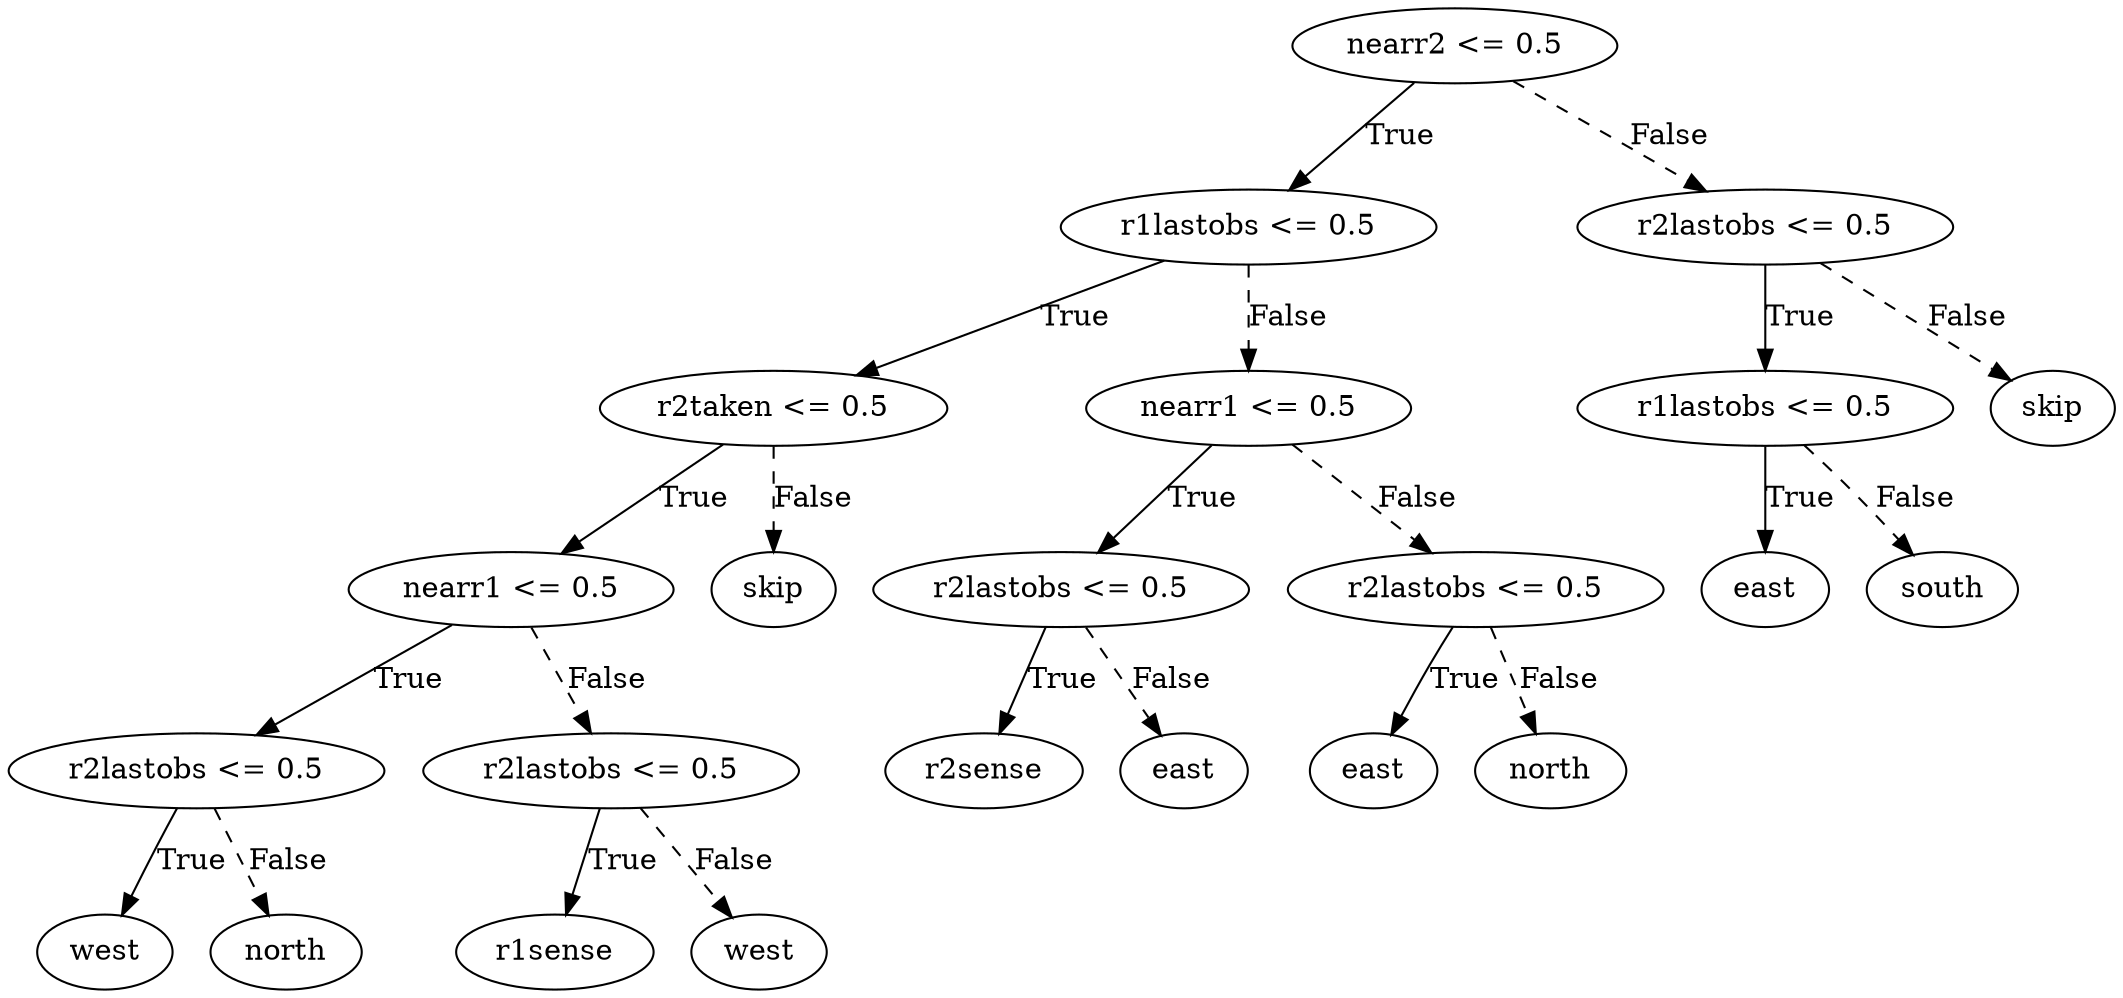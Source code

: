 digraph {
0 [label="nearr2 <= 0.5"];
1 [label="r1lastobs <= 0.5"];
2 [label="r2taken <= 0.5"];
3 [label="nearr1 <= 0.5"];
4 [label="r2lastobs <= 0.5"];
5 [label="west"];
4 -> 5 [label="True"];
6 [label="north"];
4 -> 6 [style="dashed", label="False"];
3 -> 4 [label="True"];
7 [label="r2lastobs <= 0.5"];
8 [label="r1sense"];
7 -> 8 [label="True"];
9 [label="west"];
7 -> 9 [style="dashed", label="False"];
3 -> 7 [style="dashed", label="False"];
2 -> 3 [label="True"];
10 [label="skip"];
2 -> 10 [style="dashed", label="False"];
1 -> 2 [label="True"];
11 [label="nearr1 <= 0.5"];
12 [label="r2lastobs <= 0.5"];
13 [label="r2sense"];
12 -> 13 [label="True"];
14 [label="east"];
12 -> 14 [style="dashed", label="False"];
11 -> 12 [label="True"];
15 [label="r2lastobs <= 0.5"];
16 [label="east"];
15 -> 16 [label="True"];
17 [label="north"];
15 -> 17 [style="dashed", label="False"];
11 -> 15 [style="dashed", label="False"];
1 -> 11 [style="dashed", label="False"];
0 -> 1 [label="True"];
18 [label="r2lastobs <= 0.5"];
19 [label="r1lastobs <= 0.5"];
20 [label="east"];
19 -> 20 [label="True"];
21 [label="south"];
19 -> 21 [style="dashed", label="False"];
18 -> 19 [label="True"];
22 [label="skip"];
18 -> 22 [style="dashed", label="False"];
0 -> 18 [style="dashed", label="False"];

}